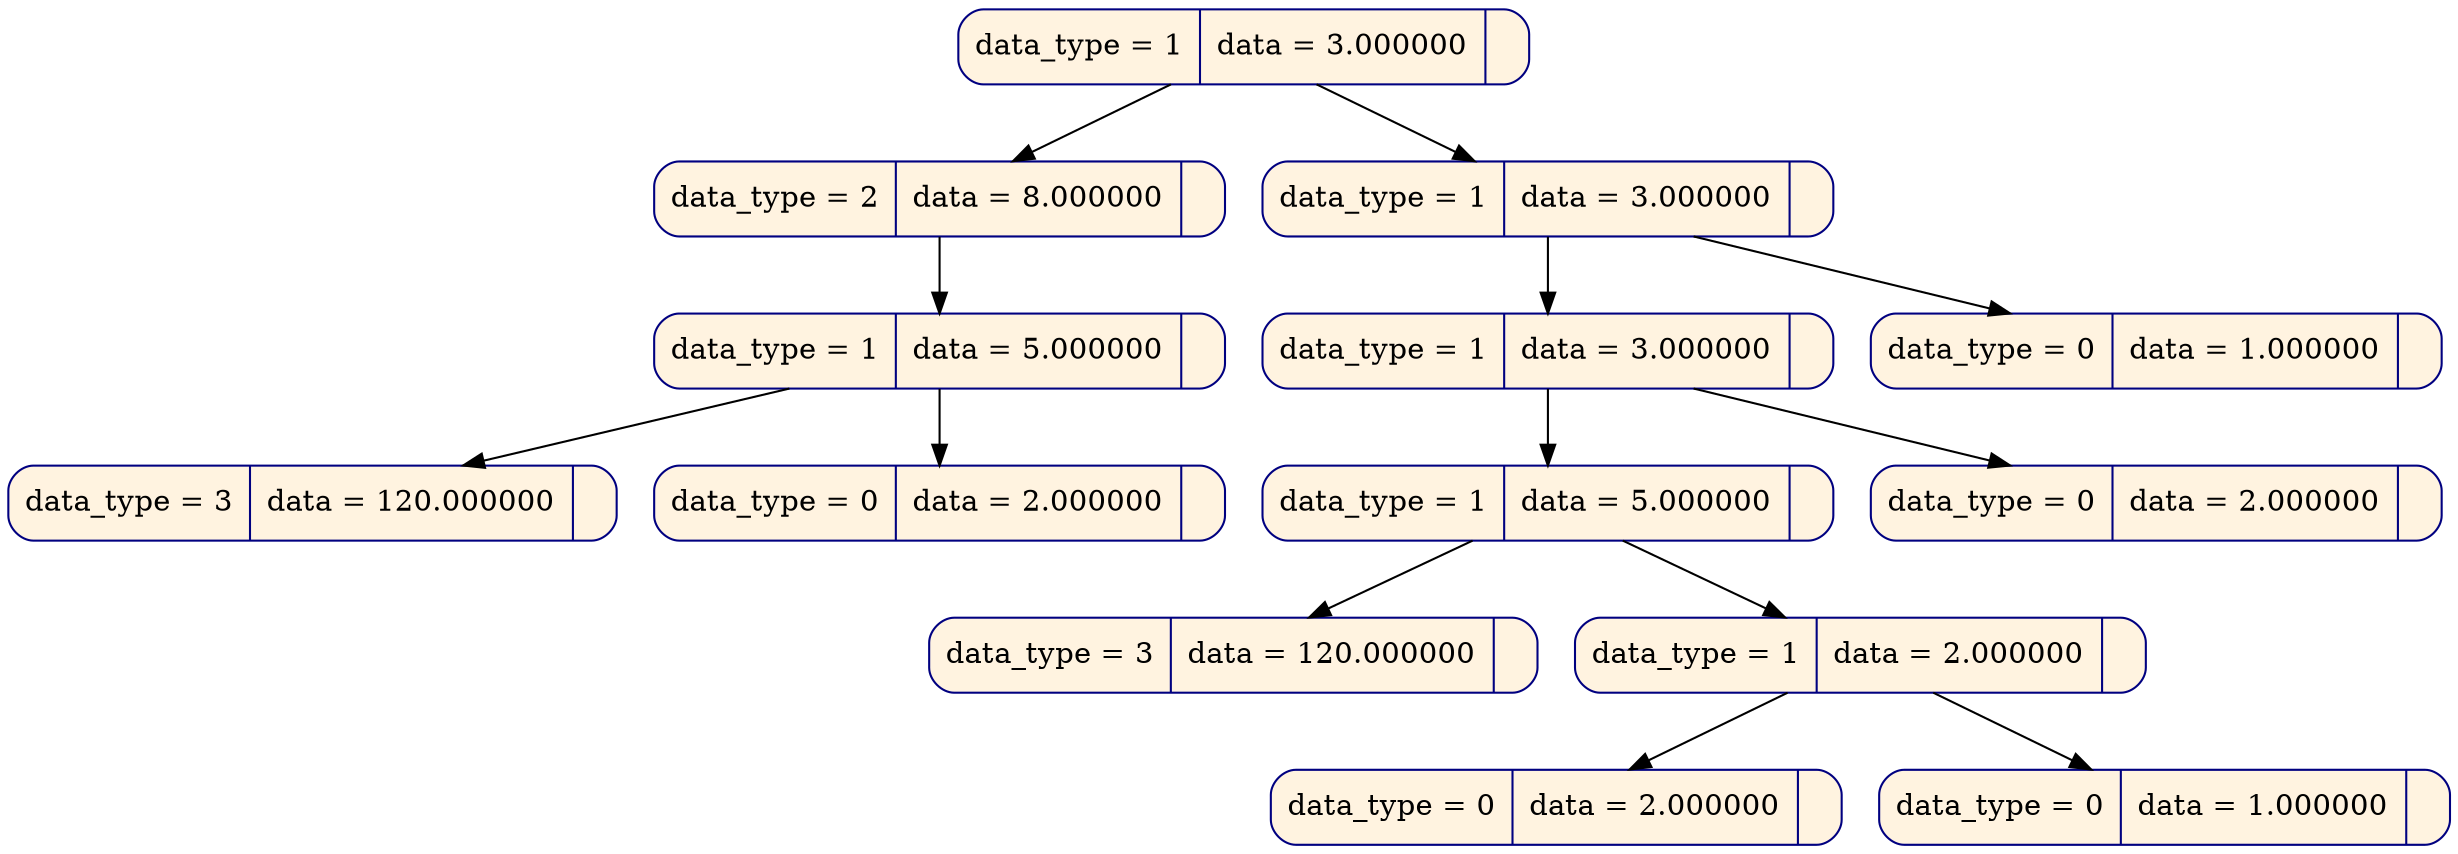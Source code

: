 digraph
{
node [shape = Mrecord, color  = "navy", style = "filled"];
node0x625000002900[label = " data_type = 1 | data = 3.000000 | ", fillcolor = "#fff3e0", rank = 0];
node0x625000002938[label = " data_type = 2 | data = 8.000000 | ", fillcolor = "#fff3e0", rank = 1];
node0x625000002970[label = " data_type = 1 | data = 5.000000 | ", fillcolor = "#fff3e0", rank = 2];
node0x6250000029a8[label = " data_type = 3 | data = 120.000000 | ", fillcolor = "#fff3e0", rank = 3];
node0x6250000029e0[label = " data_type = 0 | data = 2.000000 | ", fillcolor = "#fff3e0", rank = 3];
node0x625000002a18[label = " data_type = 1 | data = 3.000000 | ", fillcolor = "#fff3e0", rank = 1];
node0x625000002a50[label = " data_type = 1 | data = 3.000000 | ", fillcolor = "#fff3e0", rank = 2];
node0x625000002a88[label = " data_type = 1 | data = 5.000000 | ", fillcolor = "#fff3e0", rank = 3];
node0x625000002ac0[label = " data_type = 3 | data = 120.000000 | ", fillcolor = "#fff3e0", rank = 4];
node0x625000002af8[label = " data_type = 1 | data = 2.000000 | ", fillcolor = "#fff3e0", rank = 4];
node0x625000002b30[label = " data_type = 0 | data = 2.000000 | ", fillcolor = "#fff3e0", rank = 5];
node0x625000002b68[label = " data_type = 0 | data = 1.000000 | ", fillcolor = "#fff3e0", rank = 5];
node0x625000002ba0[label = " data_type = 0 | data = 2.000000 | ", fillcolor = "#fff3e0", rank = 3];
node0x625000002bd8[label = " data_type = 0 | data = 1.000000 | ", fillcolor = "#fff3e0", rank = 2];
node0x625000002900 -> node0x625000002938;
node0x625000002938 -> node0x625000002970;
node0x625000002970 -> node0x6250000029a8;
node0x625000002970 -> node0x6250000029e0;
node0x625000002900 -> node0x625000002a18;
node0x625000002a18 -> node0x625000002a50;
node0x625000002a50 -> node0x625000002a88;
node0x625000002a88 -> node0x625000002ac0;
node0x625000002a88 -> node0x625000002af8;
node0x625000002af8 -> node0x625000002b30;
node0x625000002af8 -> node0x625000002b68;
node0x625000002a50 -> node0x625000002ba0;
node0x625000002a18 -> node0x625000002bd8;
}
